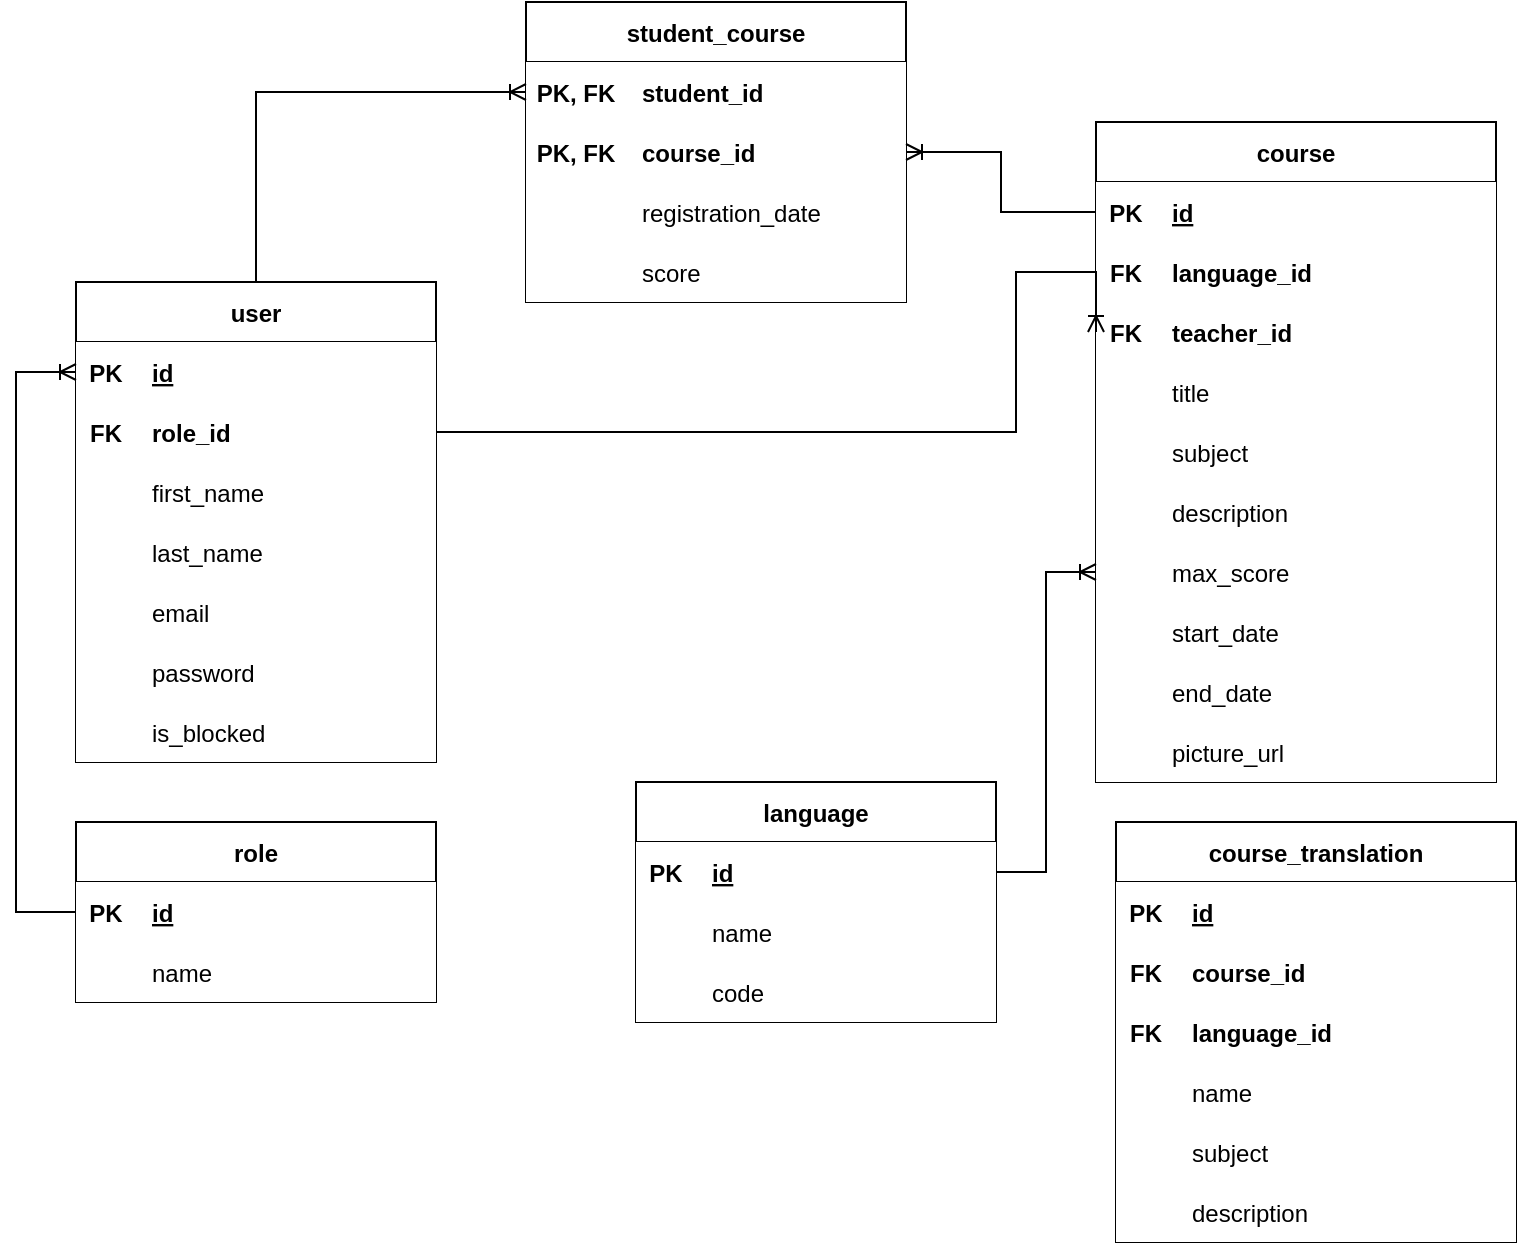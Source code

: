 <mxfile version="16.2.1" type="device"><diagram id="R2lEEEUBdFMjLlhIrx00" name="Page-1"><mxGraphModel dx="2041" dy="616" grid="1" gridSize="10" guides="1" tooltips="1" connect="1" arrows="1" fold="1" page="1" pageScale="1" pageWidth="850" pageHeight="1100" math="0" shadow="0" extFonts="Permanent Marker^https://fonts.googleapis.com/css?family=Permanent+Marker"><root><mxCell id="0"/><mxCell id="1" parent="0"/><mxCell id="ZHbJcRiqdTQ0M8mFR0U7-10" value="course" style="shape=table;startSize=30;container=1;collapsible=1;childLayout=tableLayout;fixedRows=1;rowLines=0;fontStyle=1;align=center;resizeLast=1;fillColor=default;" parent="1" vertex="1"><mxGeometry x="150" y="170" width="200" height="330" as="geometry"><mxRectangle x="150" y="170" width="70" height="30" as="alternateBounds"/></mxGeometry></mxCell><mxCell id="ZHbJcRiqdTQ0M8mFR0U7-11" value="" style="shape=partialRectangle;collapsible=0;dropTarget=0;pointerEvents=0;fillColor=default;top=0;left=0;bottom=0;right=0;points=[[0,0.5],[1,0.5]];portConstraint=eastwest;" parent="ZHbJcRiqdTQ0M8mFR0U7-10" vertex="1"><mxGeometry y="30" width="200" height="30" as="geometry"/></mxCell><mxCell id="ZHbJcRiqdTQ0M8mFR0U7-12" value="PK" style="shape=partialRectangle;connectable=0;fillColor=none;top=0;left=0;bottom=0;right=0;fontStyle=1;overflow=hidden;" parent="ZHbJcRiqdTQ0M8mFR0U7-11" vertex="1"><mxGeometry width="30" height="30" as="geometry"><mxRectangle width="30" height="30" as="alternateBounds"/></mxGeometry></mxCell><mxCell id="ZHbJcRiqdTQ0M8mFR0U7-13" value="id" style="shape=partialRectangle;connectable=0;fillColor=default;top=0;left=0;bottom=0;right=0;align=left;spacingLeft=6;fontStyle=5;overflow=hidden;" parent="ZHbJcRiqdTQ0M8mFR0U7-11" vertex="1"><mxGeometry x="30" width="170" height="30" as="geometry"><mxRectangle width="170" height="30" as="alternateBounds"/></mxGeometry></mxCell><mxCell id="gO2j0SvEFRWyUzEYWR3W-38" value="" style="shape=partialRectangle;collapsible=0;dropTarget=0;pointerEvents=0;top=0;left=0;bottom=0;right=0;points=[[0,0.5],[1,0.5]];portConstraint=eastwest;" vertex="1" parent="ZHbJcRiqdTQ0M8mFR0U7-10"><mxGeometry y="60" width="200" height="30" as="geometry"/></mxCell><mxCell id="gO2j0SvEFRWyUzEYWR3W-39" value="FK" style="shape=partialRectangle;connectable=0;fillColor=none;top=0;left=0;bottom=0;right=0;fontStyle=1;overflow=hidden;" vertex="1" parent="gO2j0SvEFRWyUzEYWR3W-38"><mxGeometry width="30" height="30" as="geometry"><mxRectangle width="30" height="30" as="alternateBounds"/></mxGeometry></mxCell><mxCell id="gO2j0SvEFRWyUzEYWR3W-40" value="language_id" style="shape=partialRectangle;connectable=0;fillColor=none;top=0;left=0;bottom=0;right=0;align=left;spacingLeft=6;fontStyle=1;overflow=hidden;" vertex="1" parent="gO2j0SvEFRWyUzEYWR3W-38"><mxGeometry x="30" width="170" height="30" as="geometry"><mxRectangle width="170" height="30" as="alternateBounds"/></mxGeometry></mxCell><mxCell id="ZHbJcRiqdTQ0M8mFR0U7-14" value="" style="shape=partialRectangle;collapsible=0;dropTarget=0;pointerEvents=0;fillColor=none;top=0;left=0;bottom=1;right=0;points=[[0,0.5],[1,0.5]];portConstraint=eastwest;" parent="ZHbJcRiqdTQ0M8mFR0U7-10" vertex="1"><mxGeometry y="90" width="200" height="30" as="geometry"/></mxCell><mxCell id="ZHbJcRiqdTQ0M8mFR0U7-15" value="FK" style="shape=partialRectangle;connectable=0;fillColor=default;top=0;left=0;bottom=0;right=0;fontStyle=1;overflow=hidden;" parent="ZHbJcRiqdTQ0M8mFR0U7-14" vertex="1"><mxGeometry width="30" height="30" as="geometry"><mxRectangle width="30" height="30" as="alternateBounds"/></mxGeometry></mxCell><mxCell id="ZHbJcRiqdTQ0M8mFR0U7-16" value="teacher_id" style="shape=partialRectangle;connectable=0;fillColor=default;top=0;left=0;bottom=0;right=0;align=left;spacingLeft=6;fontStyle=1;overflow=hidden;" parent="ZHbJcRiqdTQ0M8mFR0U7-14" vertex="1"><mxGeometry x="30" width="170" height="30" as="geometry"><mxRectangle width="170" height="30" as="alternateBounds"/></mxGeometry></mxCell><mxCell id="gO2j0SvEFRWyUzEYWR3W-29" value="" style="shape=partialRectangle;collapsible=0;dropTarget=0;pointerEvents=0;top=0;left=0;bottom=0;right=0;points=[[0,0.5],[1,0.5]];portConstraint=eastwest;" vertex="1" parent="ZHbJcRiqdTQ0M8mFR0U7-10"><mxGeometry y="120" width="200" height="30" as="geometry"/></mxCell><mxCell id="gO2j0SvEFRWyUzEYWR3W-30" value="" style="shape=partialRectangle;connectable=0;fillColor=none;top=0;left=0;bottom=0;right=0;editable=1;overflow=hidden;" vertex="1" parent="gO2j0SvEFRWyUzEYWR3W-29"><mxGeometry width="30" height="30" as="geometry"><mxRectangle width="30" height="30" as="alternateBounds"/></mxGeometry></mxCell><mxCell id="gO2j0SvEFRWyUzEYWR3W-31" value="title" style="shape=partialRectangle;connectable=0;fillColor=none;top=0;left=0;bottom=0;right=0;align=left;spacingLeft=6;overflow=hidden;" vertex="1" parent="gO2j0SvEFRWyUzEYWR3W-29"><mxGeometry x="30" width="170" height="30" as="geometry"><mxRectangle width="170" height="30" as="alternateBounds"/></mxGeometry></mxCell><mxCell id="gO2j0SvEFRWyUzEYWR3W-32" value="" style="shape=partialRectangle;collapsible=0;dropTarget=0;pointerEvents=0;top=0;left=0;bottom=0;right=0;points=[[0,0.5],[1,0.5]];portConstraint=eastwest;" vertex="1" parent="ZHbJcRiqdTQ0M8mFR0U7-10"><mxGeometry y="150" width="200" height="30" as="geometry"/></mxCell><mxCell id="gO2j0SvEFRWyUzEYWR3W-33" value="" style="shape=partialRectangle;connectable=0;fillColor=none;top=0;left=0;bottom=0;right=0;editable=1;overflow=hidden;" vertex="1" parent="gO2j0SvEFRWyUzEYWR3W-32"><mxGeometry width="30" height="30" as="geometry"><mxRectangle width="30" height="30" as="alternateBounds"/></mxGeometry></mxCell><mxCell id="gO2j0SvEFRWyUzEYWR3W-34" value="subject" style="shape=partialRectangle;connectable=0;fillColor=none;top=0;left=0;bottom=0;right=0;align=left;spacingLeft=6;overflow=hidden;" vertex="1" parent="gO2j0SvEFRWyUzEYWR3W-32"><mxGeometry x="30" width="170" height="30" as="geometry"><mxRectangle width="170" height="30" as="alternateBounds"/></mxGeometry></mxCell><mxCell id="gO2j0SvEFRWyUzEYWR3W-35" value="" style="shape=partialRectangle;collapsible=0;dropTarget=0;pointerEvents=0;top=0;left=0;bottom=0;right=0;points=[[0,0.5],[1,0.5]];portConstraint=eastwest;" vertex="1" parent="ZHbJcRiqdTQ0M8mFR0U7-10"><mxGeometry y="180" width="200" height="30" as="geometry"/></mxCell><mxCell id="gO2j0SvEFRWyUzEYWR3W-36" value="" style="shape=partialRectangle;connectable=0;fillColor=none;top=0;left=0;bottom=0;right=0;editable=1;overflow=hidden;" vertex="1" parent="gO2j0SvEFRWyUzEYWR3W-35"><mxGeometry width="30" height="30" as="geometry"><mxRectangle width="30" height="30" as="alternateBounds"/></mxGeometry></mxCell><mxCell id="gO2j0SvEFRWyUzEYWR3W-37" value="description" style="shape=partialRectangle;connectable=0;fillColor=none;top=0;left=0;bottom=0;right=0;align=left;spacingLeft=6;overflow=hidden;" vertex="1" parent="gO2j0SvEFRWyUzEYWR3W-35"><mxGeometry x="30" width="170" height="30" as="geometry"><mxRectangle width="170" height="30" as="alternateBounds"/></mxGeometry></mxCell><mxCell id="p7xHSDgukj3SWM2qK-c4-43" value="" style="shape=partialRectangle;collapsible=0;dropTarget=0;pointerEvents=0;fillColor=none;top=0;left=0;bottom=0;right=0;points=[[0,0.5],[1,0.5]];portConstraint=eastwest;" parent="ZHbJcRiqdTQ0M8mFR0U7-10" vertex="1"><mxGeometry y="210" width="200" height="30" as="geometry"/></mxCell><mxCell id="p7xHSDgukj3SWM2qK-c4-44" value="" style="shape=partialRectangle;connectable=0;fillColor=default;top=0;left=0;bottom=0;right=0;editable=1;overflow=hidden;" parent="p7xHSDgukj3SWM2qK-c4-43" vertex="1"><mxGeometry width="30" height="30" as="geometry"><mxRectangle width="30" height="30" as="alternateBounds"/></mxGeometry></mxCell><mxCell id="p7xHSDgukj3SWM2qK-c4-45" value="max_score" style="shape=partialRectangle;connectable=0;fillColor=default;top=0;left=0;bottom=0;right=0;align=left;spacingLeft=6;overflow=hidden;" parent="p7xHSDgukj3SWM2qK-c4-43" vertex="1"><mxGeometry x="30" width="170" height="30" as="geometry"><mxRectangle width="170" height="30" as="alternateBounds"/></mxGeometry></mxCell><mxCell id="ZHbJcRiqdTQ0M8mFR0U7-20" value="" style="shape=partialRectangle;collapsible=0;dropTarget=0;pointerEvents=0;fillColor=none;top=0;left=0;bottom=0;right=0;points=[[0,0.5],[1,0.5]];portConstraint=eastwest;" parent="ZHbJcRiqdTQ0M8mFR0U7-10" vertex="1"><mxGeometry y="240" width="200" height="30" as="geometry"/></mxCell><mxCell id="ZHbJcRiqdTQ0M8mFR0U7-21" value="" style="shape=partialRectangle;connectable=0;fillColor=default;top=0;left=0;bottom=0;right=0;editable=1;overflow=hidden;" parent="ZHbJcRiqdTQ0M8mFR0U7-20" vertex="1"><mxGeometry width="30" height="30" as="geometry"><mxRectangle width="30" height="30" as="alternateBounds"/></mxGeometry></mxCell><mxCell id="ZHbJcRiqdTQ0M8mFR0U7-22" value="start_date" style="shape=partialRectangle;connectable=0;fillColor=default;top=0;left=0;bottom=0;right=0;align=left;spacingLeft=6;overflow=hidden;" parent="ZHbJcRiqdTQ0M8mFR0U7-20" vertex="1"><mxGeometry x="30" width="170" height="30" as="geometry"><mxRectangle width="170" height="30" as="alternateBounds"/></mxGeometry></mxCell><mxCell id="ZHbJcRiqdTQ0M8mFR0U7-27" value="" style="shape=partialRectangle;collapsible=0;dropTarget=0;pointerEvents=0;fillColor=none;top=0;left=0;bottom=0;right=0;points=[[0,0.5],[1,0.5]];portConstraint=eastwest;" parent="ZHbJcRiqdTQ0M8mFR0U7-10" vertex="1"><mxGeometry y="270" width="200" height="30" as="geometry"/></mxCell><mxCell id="ZHbJcRiqdTQ0M8mFR0U7-28" value="" style="shape=partialRectangle;connectable=0;fillColor=default;top=0;left=0;bottom=0;right=0;editable=1;overflow=hidden;" parent="ZHbJcRiqdTQ0M8mFR0U7-27" vertex="1"><mxGeometry width="30" height="30" as="geometry"><mxRectangle width="30" height="30" as="alternateBounds"/></mxGeometry></mxCell><mxCell id="ZHbJcRiqdTQ0M8mFR0U7-29" value="end_date" style="shape=partialRectangle;connectable=0;fillColor=default;top=0;left=0;bottom=0;right=0;align=left;spacingLeft=6;overflow=hidden;" parent="ZHbJcRiqdTQ0M8mFR0U7-27" vertex="1"><mxGeometry x="30" width="170" height="30" as="geometry"><mxRectangle width="170" height="30" as="alternateBounds"/></mxGeometry></mxCell><mxCell id="gO2j0SvEFRWyUzEYWR3W-41" value="" style="shape=partialRectangle;collapsible=0;dropTarget=0;pointerEvents=0;top=0;left=0;bottom=0;right=0;points=[[0,0.5],[1,0.5]];portConstraint=eastwest;" vertex="1" parent="ZHbJcRiqdTQ0M8mFR0U7-10"><mxGeometry y="300" width="200" height="30" as="geometry"/></mxCell><mxCell id="gO2j0SvEFRWyUzEYWR3W-42" value="" style="shape=partialRectangle;connectable=0;fillColor=none;top=0;left=0;bottom=0;right=0;editable=1;overflow=hidden;" vertex="1" parent="gO2j0SvEFRWyUzEYWR3W-41"><mxGeometry width="30" height="30" as="geometry"><mxRectangle width="30" height="30" as="alternateBounds"/></mxGeometry></mxCell><mxCell id="gO2j0SvEFRWyUzEYWR3W-43" value="picture_url" style="shape=partialRectangle;connectable=0;fillColor=none;top=0;left=0;bottom=0;right=0;align=left;spacingLeft=6;overflow=hidden;" vertex="1" parent="gO2j0SvEFRWyUzEYWR3W-41"><mxGeometry x="30" width="170" height="30" as="geometry"><mxRectangle width="170" height="30" as="alternateBounds"/></mxGeometry></mxCell><mxCell id="ZHbJcRiqdTQ0M8mFR0U7-79" value="student_course" style="shape=table;startSize=30;container=1;collapsible=1;childLayout=tableLayout;fixedRows=1;rowLines=0;fontStyle=1;align=center;resizeLast=1;" parent="1" vertex="1"><mxGeometry x="-135" y="110" width="190" height="150" as="geometry"/></mxCell><mxCell id="ZHbJcRiqdTQ0M8mFR0U7-80" value="" style="shape=partialRectangle;collapsible=0;dropTarget=0;pointerEvents=0;fillColor=none;top=0;left=0;bottom=0;right=0;points=[[0,0.5],[1,0.5]];portConstraint=eastwest;" parent="ZHbJcRiqdTQ0M8mFR0U7-79" vertex="1"><mxGeometry y="30" width="190" height="30" as="geometry"/></mxCell><mxCell id="ZHbJcRiqdTQ0M8mFR0U7-81" value="PK, FK" style="shape=partialRectangle;connectable=0;fillColor=default;top=0;left=0;bottom=0;right=0;fontStyle=1;overflow=hidden;" parent="ZHbJcRiqdTQ0M8mFR0U7-80" vertex="1"><mxGeometry width="50" height="30" as="geometry"><mxRectangle width="50" height="30" as="alternateBounds"/></mxGeometry></mxCell><mxCell id="ZHbJcRiqdTQ0M8mFR0U7-82" value="student_id" style="shape=partialRectangle;connectable=0;fillColor=default;top=0;left=0;bottom=0;right=0;align=left;spacingLeft=6;fontStyle=1;overflow=hidden;" parent="ZHbJcRiqdTQ0M8mFR0U7-80" vertex="1"><mxGeometry x="50" width="140" height="30" as="geometry"><mxRectangle width="140" height="30" as="alternateBounds"/></mxGeometry></mxCell><mxCell id="ZHbJcRiqdTQ0M8mFR0U7-83" value="" style="shape=partialRectangle;collapsible=0;dropTarget=0;pointerEvents=0;fillColor=none;top=0;left=0;bottom=1;right=0;points=[[0,0.5],[1,0.5]];portConstraint=eastwest;" parent="ZHbJcRiqdTQ0M8mFR0U7-79" vertex="1"><mxGeometry y="60" width="190" height="30" as="geometry"/></mxCell><mxCell id="ZHbJcRiqdTQ0M8mFR0U7-84" value="PK, FK" style="shape=partialRectangle;connectable=0;fillColor=default;top=0;left=0;bottom=0;right=0;fontStyle=1;overflow=hidden;" parent="ZHbJcRiqdTQ0M8mFR0U7-83" vertex="1"><mxGeometry width="50" height="30" as="geometry"><mxRectangle width="50" height="30" as="alternateBounds"/></mxGeometry></mxCell><mxCell id="ZHbJcRiqdTQ0M8mFR0U7-85" value="course_id" style="shape=partialRectangle;connectable=0;fillColor=default;top=0;left=0;bottom=0;right=0;align=left;spacingLeft=6;fontStyle=1;overflow=hidden;" parent="ZHbJcRiqdTQ0M8mFR0U7-83" vertex="1"><mxGeometry x="50" width="140" height="30" as="geometry"><mxRectangle width="140" height="30" as="alternateBounds"/></mxGeometry></mxCell><mxCell id="3" value="" style="shape=partialRectangle;collapsible=0;dropTarget=0;pointerEvents=0;fillColor=none;top=0;left=0;bottom=0;right=0;points=[[0,0.5],[1,0.5]];portConstraint=eastwest;" parent="ZHbJcRiqdTQ0M8mFR0U7-79" vertex="1"><mxGeometry y="90" width="190" height="30" as="geometry"/></mxCell><mxCell id="4" value="" style="shape=partialRectangle;connectable=0;fillColor=default;top=0;left=0;bottom=0;right=0;editable=1;overflow=hidden;" parent="3" vertex="1"><mxGeometry width="50" height="30" as="geometry"><mxRectangle width="50" height="30" as="alternateBounds"/></mxGeometry></mxCell><mxCell id="5" value="registration_date" style="shape=partialRectangle;connectable=0;fillColor=default;top=0;left=0;bottom=0;right=0;align=left;spacingLeft=6;overflow=hidden;" parent="3" vertex="1"><mxGeometry x="50" width="140" height="30" as="geometry"><mxRectangle width="140" height="30" as="alternateBounds"/></mxGeometry></mxCell><mxCell id="16" value="" style="shape=partialRectangle;collapsible=0;dropTarget=0;pointerEvents=0;fillColor=none;top=0;left=0;bottom=0;right=0;points=[[0,0.5],[1,0.5]];portConstraint=eastwest;" parent="ZHbJcRiqdTQ0M8mFR0U7-79" vertex="1"><mxGeometry y="120" width="190" height="30" as="geometry"/></mxCell><mxCell id="17" value="" style="shape=partialRectangle;connectable=0;fillColor=default;top=0;left=0;bottom=0;right=0;editable=1;overflow=hidden;" parent="16" vertex="1"><mxGeometry width="50" height="30" as="geometry"><mxRectangle width="50" height="30" as="alternateBounds"/></mxGeometry></mxCell><mxCell id="18" value="score" style="shape=partialRectangle;connectable=0;fillColor=default;top=0;left=0;bottom=0;right=0;align=left;spacingLeft=6;overflow=hidden;" parent="16" vertex="1"><mxGeometry x="50" width="140" height="30" as="geometry"><mxRectangle width="140" height="30" as="alternateBounds"/></mxGeometry></mxCell><mxCell id="RQ3vGpZhnutdDbzkOgLI-4" value="user" style="shape=table;startSize=30;container=1;collapsible=1;childLayout=tableLayout;fixedRows=1;rowLines=0;fontStyle=1;align=center;resizeLast=1;" parent="1" vertex="1"><mxGeometry x="-360" y="250" width="180" height="240" as="geometry"/></mxCell><mxCell id="20" value="" style="shape=partialRectangle;collapsible=0;dropTarget=0;pointerEvents=0;fillColor=default;top=0;left=0;bottom=0;right=0;points=[[0,0.5],[1,0.5]];portConstraint=eastwest;" parent="RQ3vGpZhnutdDbzkOgLI-4" vertex="1"><mxGeometry y="30" width="180" height="30" as="geometry"/></mxCell><mxCell id="21" value="PK" style="shape=partialRectangle;connectable=0;fillColor=none;top=0;left=0;bottom=0;right=0;fontStyle=1;overflow=hidden;" parent="20" vertex="1"><mxGeometry width="30" height="30" as="geometry"><mxRectangle width="30" height="30" as="alternateBounds"/></mxGeometry></mxCell><mxCell id="22" value="id" style="shape=partialRectangle;connectable=0;fillColor=none;top=0;left=0;bottom=0;right=0;align=left;spacingLeft=6;fontStyle=5;overflow=hidden;" parent="20" vertex="1"><mxGeometry x="30" width="150" height="30" as="geometry"><mxRectangle width="150" height="30" as="alternateBounds"/></mxGeometry></mxCell><mxCell id="RQ3vGpZhnutdDbzkOgLI-5" value="" style="shape=partialRectangle;collapsible=0;dropTarget=0;pointerEvents=0;fillColor=none;top=0;left=0;bottom=1;right=0;points=[[0,0.5],[1,0.5]];portConstraint=eastwest;" parent="RQ3vGpZhnutdDbzkOgLI-4" vertex="1"><mxGeometry y="60" width="180" height="30" as="geometry"/></mxCell><mxCell id="RQ3vGpZhnutdDbzkOgLI-6" value="FK" style="shape=partialRectangle;connectable=0;fillColor=default;top=0;left=0;bottom=0;right=0;fontStyle=1;overflow=hidden;" parent="RQ3vGpZhnutdDbzkOgLI-5" vertex="1"><mxGeometry width="30" height="30" as="geometry"><mxRectangle width="30" height="30" as="alternateBounds"/></mxGeometry></mxCell><mxCell id="RQ3vGpZhnutdDbzkOgLI-7" value="role_id" style="shape=partialRectangle;connectable=0;fillColor=default;top=0;left=0;bottom=0;right=0;align=left;spacingLeft=6;fontStyle=1;overflow=hidden;" parent="RQ3vGpZhnutdDbzkOgLI-5" vertex="1"><mxGeometry x="30" width="150" height="30" as="geometry"><mxRectangle width="150" height="30" as="alternateBounds"/></mxGeometry></mxCell><mxCell id="RQ3vGpZhnutdDbzkOgLI-8" value="" style="shape=partialRectangle;collapsible=0;dropTarget=0;pointerEvents=0;fillColor=none;top=0;left=0;bottom=0;right=0;points=[[0,0.5],[1,0.5]];portConstraint=eastwest;" parent="RQ3vGpZhnutdDbzkOgLI-4" vertex="1"><mxGeometry y="90" width="180" height="30" as="geometry"/></mxCell><mxCell id="RQ3vGpZhnutdDbzkOgLI-9" value="" style="shape=partialRectangle;connectable=0;fillColor=default;top=0;left=0;bottom=0;right=0;editable=1;overflow=hidden;" parent="RQ3vGpZhnutdDbzkOgLI-8" vertex="1"><mxGeometry width="30" height="30" as="geometry"><mxRectangle width="30" height="30" as="alternateBounds"/></mxGeometry></mxCell><mxCell id="RQ3vGpZhnutdDbzkOgLI-10" value="first_name " style="shape=partialRectangle;connectable=0;fillColor=default;top=0;left=0;bottom=0;right=0;align=left;spacingLeft=6;overflow=hidden;" parent="RQ3vGpZhnutdDbzkOgLI-8" vertex="1"><mxGeometry x="30" width="150" height="30" as="geometry"><mxRectangle width="150" height="30" as="alternateBounds"/></mxGeometry></mxCell><mxCell id="RQ3vGpZhnutdDbzkOgLI-11" value="" style="shape=partialRectangle;collapsible=0;dropTarget=0;pointerEvents=0;fillColor=none;top=0;left=0;bottom=0;right=0;points=[[0,0.5],[1,0.5]];portConstraint=eastwest;" parent="RQ3vGpZhnutdDbzkOgLI-4" vertex="1"><mxGeometry y="120" width="180" height="30" as="geometry"/></mxCell><mxCell id="RQ3vGpZhnutdDbzkOgLI-12" value="" style="shape=partialRectangle;connectable=0;fillColor=default;top=0;left=0;bottom=0;right=0;editable=1;overflow=hidden;" parent="RQ3vGpZhnutdDbzkOgLI-11" vertex="1"><mxGeometry width="30" height="30" as="geometry"><mxRectangle width="30" height="30" as="alternateBounds"/></mxGeometry></mxCell><mxCell id="RQ3vGpZhnutdDbzkOgLI-13" value="last_name" style="shape=partialRectangle;connectable=0;fillColor=default;top=0;left=0;bottom=0;right=0;align=left;spacingLeft=6;overflow=hidden;" parent="RQ3vGpZhnutdDbzkOgLI-11" vertex="1"><mxGeometry x="30" width="150" height="30" as="geometry"><mxRectangle width="150" height="30" as="alternateBounds"/></mxGeometry></mxCell><mxCell id="RQ3vGpZhnutdDbzkOgLI-14" value="" style="shape=partialRectangle;collapsible=0;dropTarget=0;pointerEvents=0;fillColor=none;top=0;left=0;bottom=0;right=0;points=[[0,0.5],[1,0.5]];portConstraint=eastwest;" parent="RQ3vGpZhnutdDbzkOgLI-4" vertex="1"><mxGeometry y="150" width="180" height="30" as="geometry"/></mxCell><mxCell id="RQ3vGpZhnutdDbzkOgLI-15" value="" style="shape=partialRectangle;connectable=0;fillColor=default;top=0;left=0;bottom=0;right=0;editable=1;overflow=hidden;" parent="RQ3vGpZhnutdDbzkOgLI-14" vertex="1"><mxGeometry width="30" height="30" as="geometry"><mxRectangle width="30" height="30" as="alternateBounds"/></mxGeometry></mxCell><mxCell id="RQ3vGpZhnutdDbzkOgLI-16" value="email" style="shape=partialRectangle;connectable=0;fillColor=default;top=0;left=0;bottom=0;right=0;align=left;spacingLeft=6;overflow=hidden;" parent="RQ3vGpZhnutdDbzkOgLI-14" vertex="1"><mxGeometry x="30" width="150" height="30" as="geometry"><mxRectangle width="150" height="30" as="alternateBounds"/></mxGeometry></mxCell><mxCell id="RQ3vGpZhnutdDbzkOgLI-17" value="" style="shape=partialRectangle;collapsible=0;dropTarget=0;pointerEvents=0;fillColor=none;top=0;left=0;bottom=0;right=0;points=[[0,0.5],[1,0.5]];portConstraint=eastwest;" parent="RQ3vGpZhnutdDbzkOgLI-4" vertex="1"><mxGeometry y="180" width="180" height="30" as="geometry"/></mxCell><mxCell id="RQ3vGpZhnutdDbzkOgLI-18" value="" style="shape=partialRectangle;connectable=0;fillColor=default;top=0;left=0;bottom=0;right=0;editable=1;overflow=hidden;" parent="RQ3vGpZhnutdDbzkOgLI-17" vertex="1"><mxGeometry width="30" height="30" as="geometry"><mxRectangle width="30" height="30" as="alternateBounds"/></mxGeometry></mxCell><mxCell id="RQ3vGpZhnutdDbzkOgLI-19" value="password" style="shape=partialRectangle;connectable=0;fillColor=default;top=0;left=0;bottom=0;right=0;align=left;spacingLeft=6;overflow=hidden;" parent="RQ3vGpZhnutdDbzkOgLI-17" vertex="1"><mxGeometry x="30" width="150" height="30" as="geometry"><mxRectangle width="150" height="30" as="alternateBounds"/></mxGeometry></mxCell><mxCell id="RQ3vGpZhnutdDbzkOgLI-37" value="" style="shape=partialRectangle;collapsible=0;dropTarget=0;pointerEvents=0;fillColor=none;top=0;left=0;bottom=0;right=0;points=[[0,0.5],[1,0.5]];portConstraint=eastwest;" parent="RQ3vGpZhnutdDbzkOgLI-4" vertex="1"><mxGeometry y="210" width="180" height="30" as="geometry"/></mxCell><mxCell id="RQ3vGpZhnutdDbzkOgLI-38" value="" style="shape=partialRectangle;connectable=0;fillColor=default;top=0;left=0;bottom=0;right=0;editable=1;overflow=hidden;" parent="RQ3vGpZhnutdDbzkOgLI-37" vertex="1"><mxGeometry width="30" height="30" as="geometry"><mxRectangle width="30" height="30" as="alternateBounds"/></mxGeometry></mxCell><mxCell id="RQ3vGpZhnutdDbzkOgLI-39" value="is_blocked" style="shape=partialRectangle;connectable=0;fillColor=default;top=0;left=0;bottom=0;right=0;align=left;spacingLeft=6;overflow=hidden;" parent="RQ3vGpZhnutdDbzkOgLI-37" vertex="1"><mxGeometry x="30" width="150" height="30" as="geometry"><mxRectangle width="150" height="30" as="alternateBounds"/></mxGeometry></mxCell><mxCell id="RQ3vGpZhnutdDbzkOgLI-35" value="" style="edgeStyle=orthogonalEdgeStyle;fontSize=12;html=1;endArrow=ERoneToMany;rounded=0;entryX=0;entryY=0.5;entryDx=0;entryDy=0;" parent="1" source="RQ3vGpZhnutdDbzkOgLI-4" target="ZHbJcRiqdTQ0M8mFR0U7-80" edge="1"><mxGeometry width="100" height="100" relative="1" as="geometry"><mxPoint x="-40" y="344" as="sourcePoint"/><mxPoint x="30.54" y="319.4" as="targetPoint"/></mxGeometry></mxCell><mxCell id="p7xHSDgukj3SWM2qK-c4-5" value="language" style="shape=table;startSize=30;container=1;collapsible=1;childLayout=tableLayout;fixedRows=1;rowLines=0;fontStyle=1;align=center;resizeLast=1;" parent="1" vertex="1"><mxGeometry x="-80" y="500" width="180" height="120" as="geometry"/></mxCell><mxCell id="p7xHSDgukj3SWM2qK-c4-6" value="" style="shape=partialRectangle;collapsible=0;dropTarget=0;pointerEvents=0;fillColor=none;top=0;left=0;bottom=1;right=0;points=[[0,0.5],[1,0.5]];portConstraint=eastwest;" parent="p7xHSDgukj3SWM2qK-c4-5" vertex="1"><mxGeometry y="30" width="180" height="30" as="geometry"/></mxCell><mxCell id="p7xHSDgukj3SWM2qK-c4-7" value="PK" style="shape=partialRectangle;connectable=0;fillColor=default;top=0;left=0;bottom=0;right=0;fontStyle=1;overflow=hidden;" parent="p7xHSDgukj3SWM2qK-c4-6" vertex="1"><mxGeometry width="30" height="30" as="geometry"><mxRectangle width="30" height="30" as="alternateBounds"/></mxGeometry></mxCell><mxCell id="p7xHSDgukj3SWM2qK-c4-8" value="id" style="shape=partialRectangle;connectable=0;fillColor=default;top=0;left=0;bottom=0;right=0;align=left;spacingLeft=6;fontStyle=5;overflow=hidden;" parent="p7xHSDgukj3SWM2qK-c4-6" vertex="1"><mxGeometry x="30" width="150" height="30" as="geometry"><mxRectangle width="150" height="30" as="alternateBounds"/></mxGeometry></mxCell><mxCell id="p7xHSDgukj3SWM2qK-c4-9" value="" style="shape=partialRectangle;collapsible=0;dropTarget=0;pointerEvents=0;fillColor=none;top=0;left=0;bottom=0;right=0;points=[[0,0.5],[1,0.5]];portConstraint=eastwest;" parent="p7xHSDgukj3SWM2qK-c4-5" vertex="1"><mxGeometry y="60" width="180" height="30" as="geometry"/></mxCell><mxCell id="p7xHSDgukj3SWM2qK-c4-10" value="" style="shape=partialRectangle;connectable=0;fillColor=default;top=0;left=0;bottom=0;right=0;editable=1;overflow=hidden;" parent="p7xHSDgukj3SWM2qK-c4-9" vertex="1"><mxGeometry width="30" height="30" as="geometry"><mxRectangle width="30" height="30" as="alternateBounds"/></mxGeometry></mxCell><mxCell id="p7xHSDgukj3SWM2qK-c4-11" value="name" style="shape=partialRectangle;connectable=0;fillColor=default;top=0;left=0;bottom=0;right=0;align=left;spacingLeft=6;overflow=hidden;" parent="p7xHSDgukj3SWM2qK-c4-9" vertex="1"><mxGeometry x="30" width="150" height="30" as="geometry"><mxRectangle width="150" height="30" as="alternateBounds"/></mxGeometry></mxCell><mxCell id="p7xHSDgukj3SWM2qK-c4-12" value="" style="shape=partialRectangle;collapsible=0;dropTarget=0;pointerEvents=0;fillColor=none;top=0;left=0;bottom=0;right=0;points=[[0,0.5],[1,0.5]];portConstraint=eastwest;" parent="p7xHSDgukj3SWM2qK-c4-5" vertex="1"><mxGeometry y="90" width="180" height="30" as="geometry"/></mxCell><mxCell id="p7xHSDgukj3SWM2qK-c4-13" value="" style="shape=partialRectangle;connectable=0;fillColor=default;top=0;left=0;bottom=0;right=0;editable=1;overflow=hidden;" parent="p7xHSDgukj3SWM2qK-c4-12" vertex="1"><mxGeometry width="30" height="30" as="geometry"><mxRectangle width="30" height="30" as="alternateBounds"/></mxGeometry></mxCell><mxCell id="p7xHSDgukj3SWM2qK-c4-14" value="code" style="shape=partialRectangle;connectable=0;fillColor=default;top=0;left=0;bottom=0;right=0;align=left;spacingLeft=6;overflow=hidden;" parent="p7xHSDgukj3SWM2qK-c4-12" vertex="1"><mxGeometry x="30" width="150" height="30" as="geometry"><mxRectangle width="150" height="30" as="alternateBounds"/></mxGeometry></mxCell><mxCell id="p7xHSDgukj3SWM2qK-c4-18" value="course_translation" style="shape=table;startSize=30;container=1;collapsible=1;childLayout=tableLayout;fixedRows=1;rowLines=0;fontStyle=1;align=center;resizeLast=1;" parent="1" vertex="1"><mxGeometry x="160" y="520" width="200" height="210" as="geometry"/></mxCell><mxCell id="p7xHSDgukj3SWM2qK-c4-19" value="" style="shape=partialRectangle;collapsible=0;dropTarget=0;pointerEvents=0;fillColor=default;top=0;left=0;bottom=0;right=0;points=[[0,0.5],[1,0.5]];portConstraint=eastwest;" parent="p7xHSDgukj3SWM2qK-c4-18" vertex="1"><mxGeometry y="30" width="200" height="30" as="geometry"/></mxCell><mxCell id="p7xHSDgukj3SWM2qK-c4-20" value="PK" style="shape=partialRectangle;connectable=0;fillColor=none;top=0;left=0;bottom=0;right=0;fontStyle=1;overflow=hidden;" parent="p7xHSDgukj3SWM2qK-c4-19" vertex="1"><mxGeometry width="30" height="30" as="geometry"><mxRectangle width="30" height="30" as="alternateBounds"/></mxGeometry></mxCell><mxCell id="p7xHSDgukj3SWM2qK-c4-21" value="id" style="shape=partialRectangle;connectable=0;fillColor=none;top=0;left=0;bottom=0;right=0;align=left;spacingLeft=6;fontStyle=5;overflow=hidden;" parent="p7xHSDgukj3SWM2qK-c4-19" vertex="1"><mxGeometry x="30" width="170" height="30" as="geometry"><mxRectangle width="170" height="30" as="alternateBounds"/></mxGeometry></mxCell><mxCell id="p7xHSDgukj3SWM2qK-c4-40" value="" style="shape=partialRectangle;collapsible=0;dropTarget=0;pointerEvents=0;fillColor=none;top=0;left=0;bottom=0;right=0;points=[[0,0.5],[1,0.5]];portConstraint=eastwest;" parent="p7xHSDgukj3SWM2qK-c4-18" vertex="1"><mxGeometry y="60" width="200" height="30" as="geometry"/></mxCell><mxCell id="p7xHSDgukj3SWM2qK-c4-41" value="FK" style="shape=partialRectangle;connectable=0;fillColor=default;top=0;left=0;bottom=0;right=0;fontStyle=1;overflow=hidden;" parent="p7xHSDgukj3SWM2qK-c4-40" vertex="1"><mxGeometry width="30" height="30" as="geometry"><mxRectangle width="30" height="30" as="alternateBounds"/></mxGeometry></mxCell><mxCell id="p7xHSDgukj3SWM2qK-c4-42" value="course_id" style="shape=partialRectangle;connectable=0;fillColor=default;top=0;left=0;bottom=0;right=0;align=left;spacingLeft=6;fontStyle=1;overflow=hidden;" parent="p7xHSDgukj3SWM2qK-c4-40" vertex="1"><mxGeometry x="30" width="170" height="30" as="geometry"><mxRectangle width="170" height="30" as="alternateBounds"/></mxGeometry></mxCell><mxCell id="p7xHSDgukj3SWM2qK-c4-22" value="" style="shape=partialRectangle;collapsible=0;dropTarget=0;pointerEvents=0;fillColor=none;top=0;left=0;bottom=1;right=0;points=[[0,0.5],[1,0.5]];portConstraint=eastwest;" parent="p7xHSDgukj3SWM2qK-c4-18" vertex="1"><mxGeometry y="90" width="200" height="30" as="geometry"/></mxCell><mxCell id="p7xHSDgukj3SWM2qK-c4-23" value="FK" style="shape=partialRectangle;connectable=0;fillColor=default;top=0;left=0;bottom=0;right=0;fontStyle=1;overflow=hidden;" parent="p7xHSDgukj3SWM2qK-c4-22" vertex="1"><mxGeometry width="30" height="30" as="geometry"><mxRectangle width="30" height="30" as="alternateBounds"/></mxGeometry></mxCell><mxCell id="p7xHSDgukj3SWM2qK-c4-24" value="language_id" style="shape=partialRectangle;connectable=0;fillColor=default;top=0;left=0;bottom=0;right=0;align=left;spacingLeft=6;fontStyle=1;overflow=hidden;" parent="p7xHSDgukj3SWM2qK-c4-22" vertex="1"><mxGeometry x="30" width="170" height="30" as="geometry"><mxRectangle width="170" height="30" as="alternateBounds"/></mxGeometry></mxCell><mxCell id="p7xHSDgukj3SWM2qK-c4-25" value="" style="shape=partialRectangle;collapsible=0;dropTarget=0;pointerEvents=0;fillColor=none;top=0;left=0;bottom=0;right=0;points=[[0,0.5],[1,0.5]];portConstraint=eastwest;" parent="p7xHSDgukj3SWM2qK-c4-18" vertex="1"><mxGeometry y="120" width="200" height="30" as="geometry"/></mxCell><mxCell id="p7xHSDgukj3SWM2qK-c4-26" value="" style="shape=partialRectangle;connectable=0;fillColor=default;top=0;left=0;bottom=0;right=0;editable=1;overflow=hidden;" parent="p7xHSDgukj3SWM2qK-c4-25" vertex="1"><mxGeometry width="30" height="30" as="geometry"><mxRectangle width="30" height="30" as="alternateBounds"/></mxGeometry></mxCell><mxCell id="p7xHSDgukj3SWM2qK-c4-27" value="name" style="shape=partialRectangle;connectable=0;fillColor=default;top=0;left=0;bottom=0;right=0;align=left;spacingLeft=6;overflow=hidden;" parent="p7xHSDgukj3SWM2qK-c4-25" vertex="1"><mxGeometry x="30" width="170" height="30" as="geometry"><mxRectangle width="170" height="30" as="alternateBounds"/></mxGeometry></mxCell><mxCell id="p7xHSDgukj3SWM2qK-c4-31" value="" style="shape=partialRectangle;collapsible=0;dropTarget=0;pointerEvents=0;fillColor=none;top=0;left=0;bottom=0;right=0;points=[[0,0.5],[1,0.5]];portConstraint=eastwest;" parent="p7xHSDgukj3SWM2qK-c4-18" vertex="1"><mxGeometry y="150" width="200" height="30" as="geometry"/></mxCell><mxCell id="p7xHSDgukj3SWM2qK-c4-32" value="" style="shape=partialRectangle;connectable=0;fillColor=default;top=0;left=0;bottom=0;right=0;editable=1;overflow=hidden;" parent="p7xHSDgukj3SWM2qK-c4-31" vertex="1"><mxGeometry width="30" height="30" as="geometry"><mxRectangle width="30" height="30" as="alternateBounds"/></mxGeometry></mxCell><mxCell id="p7xHSDgukj3SWM2qK-c4-33" value="subject" style="shape=partialRectangle;connectable=0;fillColor=default;top=0;left=0;bottom=0;right=0;align=left;spacingLeft=6;overflow=hidden;" parent="p7xHSDgukj3SWM2qK-c4-31" vertex="1"><mxGeometry x="30" width="170" height="30" as="geometry"><mxRectangle width="170" height="30" as="alternateBounds"/></mxGeometry></mxCell><mxCell id="p7xHSDgukj3SWM2qK-c4-28" value="" style="shape=partialRectangle;collapsible=0;dropTarget=0;pointerEvents=0;fillColor=none;top=0;left=0;bottom=0;right=0;points=[[0,0.5],[1,0.5]];portConstraint=eastwest;" parent="p7xHSDgukj3SWM2qK-c4-18" vertex="1"><mxGeometry y="180" width="200" height="30" as="geometry"/></mxCell><mxCell id="p7xHSDgukj3SWM2qK-c4-29" value="" style="shape=partialRectangle;connectable=0;fillColor=default;top=0;left=0;bottom=0;right=0;editable=1;overflow=hidden;" parent="p7xHSDgukj3SWM2qK-c4-28" vertex="1"><mxGeometry width="30" height="30" as="geometry"><mxRectangle width="30" height="30" as="alternateBounds"/></mxGeometry></mxCell><mxCell id="p7xHSDgukj3SWM2qK-c4-30" value="description" style="shape=partialRectangle;connectable=0;fillColor=default;top=0;left=0;bottom=0;right=0;align=left;spacingLeft=6;overflow=hidden;" parent="p7xHSDgukj3SWM2qK-c4-28" vertex="1"><mxGeometry x="30" width="170" height="30" as="geometry"><mxRectangle width="170" height="30" as="alternateBounds"/></mxGeometry></mxCell><mxCell id="p7xHSDgukj3SWM2qK-c4-47" value="" style="edgeStyle=orthogonalEdgeStyle;fontSize=12;html=1;endArrow=ERoneToMany;rounded=0;elbow=vertical;exitX=1;exitY=0.5;exitDx=0;exitDy=0;" parent="1" source="p7xHSDgukj3SWM2qK-c4-6" target="p7xHSDgukj3SWM2qK-c4-43" edge="1"><mxGeometry width="100" height="100" relative="1" as="geometry"><mxPoint x="100" y="670" as="sourcePoint"/><mxPoint x="280" y="550" as="targetPoint"/></mxGeometry></mxCell><mxCell id="15" value="" style="edgeStyle=orthogonalEdgeStyle;fontSize=12;html=1;endArrow=ERoneToMany;rounded=0;entryX=1;entryY=0.5;entryDx=0;entryDy=0;exitX=0;exitY=0.5;exitDx=0;exitDy=0;" parent="1" source="ZHbJcRiqdTQ0M8mFR0U7-11" target="ZHbJcRiqdTQ0M8mFR0U7-83" edge="1"><mxGeometry width="100" height="100" relative="1" as="geometry"><mxPoint x="-70" y="170" as="sourcePoint"/><mxPoint x="-40" y="220" as="targetPoint"/></mxGeometry></mxCell><mxCell id="19" value="" style="edgeStyle=orthogonalEdgeStyle;fontSize=12;html=1;endArrow=ERoneToMany;rounded=0;entryX=0;entryY=0.5;entryDx=0;entryDy=0;exitX=1;exitY=0.5;exitDx=0;exitDy=0;" parent="1" source="RQ3vGpZhnutdDbzkOgLI-5" target="ZHbJcRiqdTQ0M8mFR0U7-14" edge="1"><mxGeometry width="100" height="100" relative="1" as="geometry"><mxPoint x="-40" y="120" as="sourcePoint"/><mxPoint x="-180" y="215" as="targetPoint"/><Array as="points"><mxPoint x="110" y="325"/><mxPoint x="110" y="245"/></Array></mxGeometry></mxCell><mxCell id="23" value="role" style="shape=table;startSize=30;container=1;collapsible=1;childLayout=tableLayout;fixedRows=1;rowLines=0;fontStyle=1;align=center;resizeLast=1;fillColor=default;" parent="1" vertex="1"><mxGeometry x="-360" y="520" width="180" height="90" as="geometry"/></mxCell><mxCell id="24" value="" style="shape=partialRectangle;collapsible=0;dropTarget=0;pointerEvents=0;fillColor=none;top=0;left=0;bottom=1;right=0;points=[[0,0.5],[1,0.5]];portConstraint=eastwest;" parent="23" vertex="1"><mxGeometry y="30" width="180" height="30" as="geometry"/></mxCell><mxCell id="25" value="PK" style="shape=partialRectangle;connectable=0;fillColor=default;top=0;left=0;bottom=0;right=0;fontStyle=1;overflow=hidden;" parent="24" vertex="1"><mxGeometry width="30" height="30" as="geometry"><mxRectangle width="30" height="30" as="alternateBounds"/></mxGeometry></mxCell><mxCell id="26" value="id" style="shape=partialRectangle;connectable=0;fillColor=default;top=0;left=0;bottom=0;right=0;align=left;spacingLeft=6;fontStyle=5;overflow=hidden;" parent="24" vertex="1"><mxGeometry x="30" width="150" height="30" as="geometry"><mxRectangle width="150" height="30" as="alternateBounds"/></mxGeometry></mxCell><mxCell id="27" value="" style="shape=partialRectangle;collapsible=0;dropTarget=0;pointerEvents=0;fillColor=none;top=0;left=0;bottom=0;right=0;points=[[0,0.5],[1,0.5]];portConstraint=eastwest;" parent="23" vertex="1"><mxGeometry y="60" width="180" height="30" as="geometry"/></mxCell><mxCell id="28" value="" style="shape=partialRectangle;connectable=0;fillColor=default;top=0;left=0;bottom=0;right=0;editable=1;overflow=hidden;" parent="27" vertex="1"><mxGeometry width="30" height="30" as="geometry"><mxRectangle width="30" height="30" as="alternateBounds"/></mxGeometry></mxCell><mxCell id="29" value="name" style="shape=partialRectangle;connectable=0;fillColor=default;top=0;left=0;bottom=0;right=0;align=left;spacingLeft=6;overflow=hidden;" parent="27" vertex="1"><mxGeometry x="30" width="150" height="30" as="geometry"><mxRectangle width="150" height="30" as="alternateBounds"/></mxGeometry></mxCell><mxCell id="JQSnbRlIstFP5iZA6Cxd-36" value="" style="edgeStyle=orthogonalEdgeStyle;fontSize=12;html=1;endArrow=ERoneToMany;rounded=0;entryX=0;entryY=0.5;entryDx=0;entryDy=0;exitX=0;exitY=0.5;exitDx=0;exitDy=0;" parent="1" source="24" target="20" edge="1"><mxGeometry width="100" height="100" relative="1" as="geometry"><mxPoint x="-520" y="610" as="sourcePoint"/><mxPoint x="-510" y="295" as="targetPoint"/><Array as="points"><mxPoint x="-390" y="565"/><mxPoint x="-390" y="295"/></Array></mxGeometry></mxCell></root></mxGraphModel></diagram></mxfile>